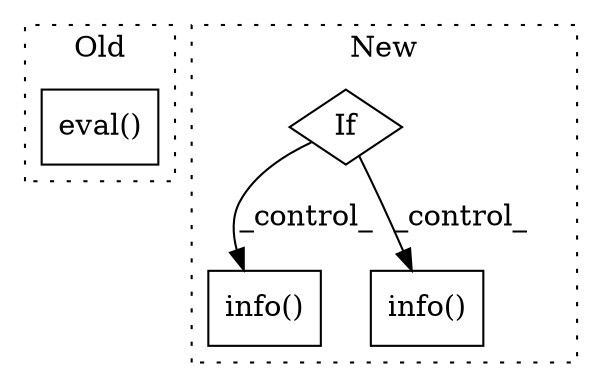 digraph G {
subgraph cluster0 {
1 [label="eval()" a="75" s="7600" l="14" shape="box"];
label = "Old";
style="dotted";
}
subgraph cluster1 {
2 [label="info()" a="75" s="8690,8812" l="55,1" shape="box"];
3 [label="If" a="96" s="8654" l="3" shape="diamond"];
4 [label="info()" a="75" s="8830,8922" l="55,1" shape="box"];
label = "New";
style="dotted";
}
3 -> 4 [label="_control_"];
3 -> 2 [label="_control_"];
}